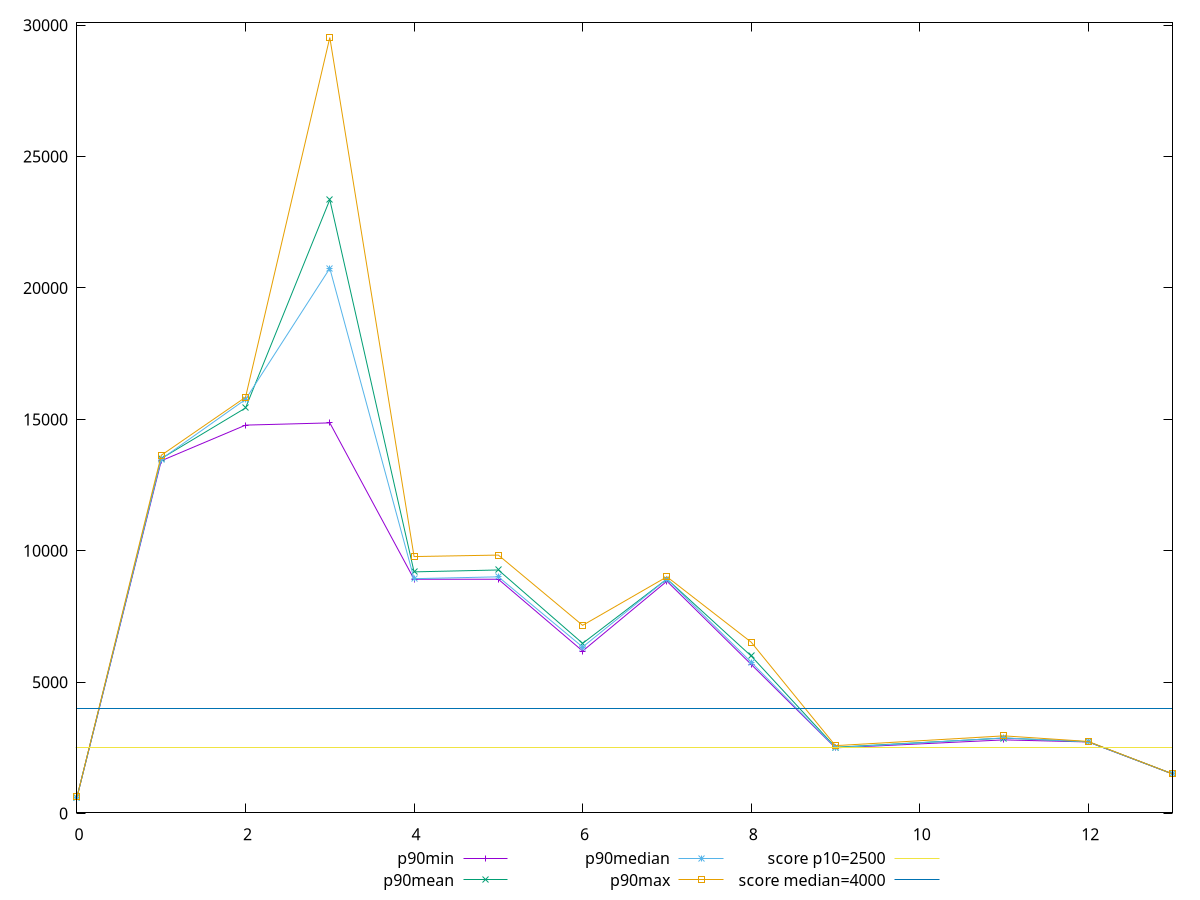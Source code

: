 reset

$p90Min <<EOF
0 625.20675
1 13426.594000000001
2 14781.5129
3 14866.3947
4 8917.363350000001
5 8916.46875
6 6185.3243
7 8843.150350000004
8 5677.471
9 2500.9174999999996
11 2803.9116000000004
12 2725.2951000000003
13 1507.6709999999998
EOF

$p90Mean <<EOF
0 628.121121978022
1 13510.508340659346
2 15434.950306593402
3 23358.07997912088
4 9197.245468131869
5 9269.698371978018
6 6477.392397252748
7 8925.794006043954
8 5996.295153296704
9 2525.1383329670325
11 2873.501650549449
12 2731.3196593406606
13 1509.0685252747253
EOF

$p90Median <<EOF
0 628.20435
1 13489.956999999999
2 15760.802200000002
3 20746.24429999999
4 8938.319550000004
5 9009.0215
6 6337.680049999998
7 8925.6657
8 5759.7661
9 2508.31565
11 2879.195599999999
12 2730.6856000000007
13 1509.1147999999998
EOF

$p90Max <<EOF
0 631.29395
1 13634.722499999996
2 15844.007299999994
3 29531.422649999986
4 9779.661
5 9836.395400000003
6 7162.8123
7 9010.641749999999
8 6522.731600000001
9 2585.8743
11 2957.423499999999
12 2744.3554000000013
13 1510.3714
EOF

set key outside below
set xrange [0:13]
set yrange [47.08243200000038:30109.546967999984]
set terminal svg size 640, 520 enhanced background rgb 'white'
set output "report_00007_2020-12-11T15:55:29.892Z/largest-contentful-paint/progression/value.svg"

plot $p90Min title "p90min" with linespoints, \
     $p90Mean title "p90mean" with linespoints, \
     $p90Median title "p90median" with linespoints, \
     $p90Max title "p90max" with linespoints, \
     2500 title "score p10=2500", \
     4000 title "score median=4000"

reset
